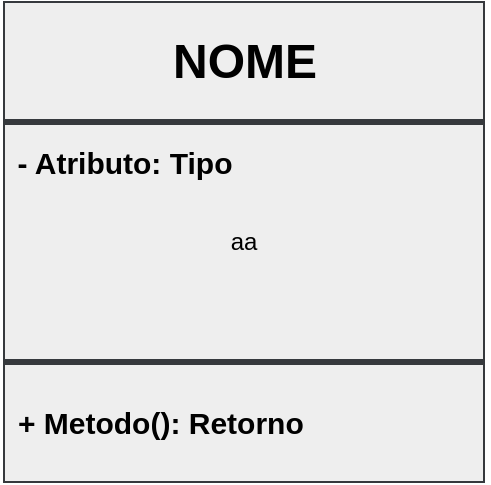 <mxfile>
    <diagram id="kVPEiAS0NOduuUWb3Mfb" name="Página-1">
        <mxGraphModel dx="826" dy="411" grid="1" gridSize="10" guides="1" tooltips="1" connect="1" arrows="1" fold="1" page="1" pageScale="1" pageWidth="827" pageHeight="1169" math="0" shadow="0">
            <root>
                <mxCell id="0"/>
                <mxCell id="1" parent="0"/>
                <mxCell id="12" value="" style="group" vertex="1" connectable="0" parent="1">
                    <mxGeometry x="10" width="240" height="240" as="geometry"/>
                </mxCell>
                <mxCell id="2" value="aa" style="whiteSpace=wrap;html=1;aspect=fixed;fillColor=#eeeeee;strokeColor=#36393d;" vertex="1" parent="12">
                    <mxGeometry width="240" height="240" as="geometry"/>
                </mxCell>
                <mxCell id="5" value="" style="endArrow=none;html=1;strokeWidth=3;fillColor=#eeeeee;strokeColor=#36393d;entryX=1;entryY=0.25;entryDx=0;entryDy=0;exitX=0;exitY=0.25;exitDx=0;exitDy=0;" edge="1" parent="12" source="2" target="2">
                    <mxGeometry width="50" height="50" relative="1" as="geometry">
                        <mxPoint x="90" as="sourcePoint"/>
                        <mxPoint x="140" y="-50" as="targetPoint"/>
                    </mxGeometry>
                </mxCell>
                <mxCell id="6" value="" style="endArrow=none;html=1;strokeWidth=3;fillColor=#eeeeee;strokeColor=#36393d;entryX=1;entryY=0.75;entryDx=0;entryDy=0;exitX=0;exitY=0.75;exitDx=0;exitDy=0;" edge="1" parent="12" source="2" target="2">
                    <mxGeometry width="50" height="50" relative="1" as="geometry">
                        <mxPoint x="-20" y="73" as="sourcePoint"/>
                        <mxPoint x="230" y="100" as="targetPoint"/>
                    </mxGeometry>
                </mxCell>
                <mxCell id="9" value="NOME" style="text;strokeColor=none;fillColor=none;html=1;fontSize=24;fontStyle=1;verticalAlign=middle;align=center;labelBackgroundColor=none;fontColor=#000000;" vertex="1" parent="12">
                    <mxGeometry x="70" y="10" width="100" height="40" as="geometry"/>
                </mxCell>
                <mxCell id="10" value="- Atributo: Tipo" style="text;strokeColor=none;fillColor=none;html=1;fontSize=15;fontStyle=1;verticalAlign=middle;align=center;labelBackgroundColor=none;fontColor=#000000;spacing=1;" vertex="1" parent="12">
                    <mxGeometry x="10" y="60" width="100" height="40" as="geometry"/>
                </mxCell>
                <mxCell id="11" value="+ Metodo(): Retorno&amp;nbsp;" style="text;strokeColor=none;fillColor=none;html=1;fontSize=15;fontStyle=1;verticalAlign=middle;align=center;labelBackgroundColor=none;fontColor=#000000;spacing=1;" vertex="1" parent="12">
                    <mxGeometry x="30" y="190" width="100" height="40" as="geometry"/>
                </mxCell>
            </root>
        </mxGraphModel>
    </diagram>
</mxfile>